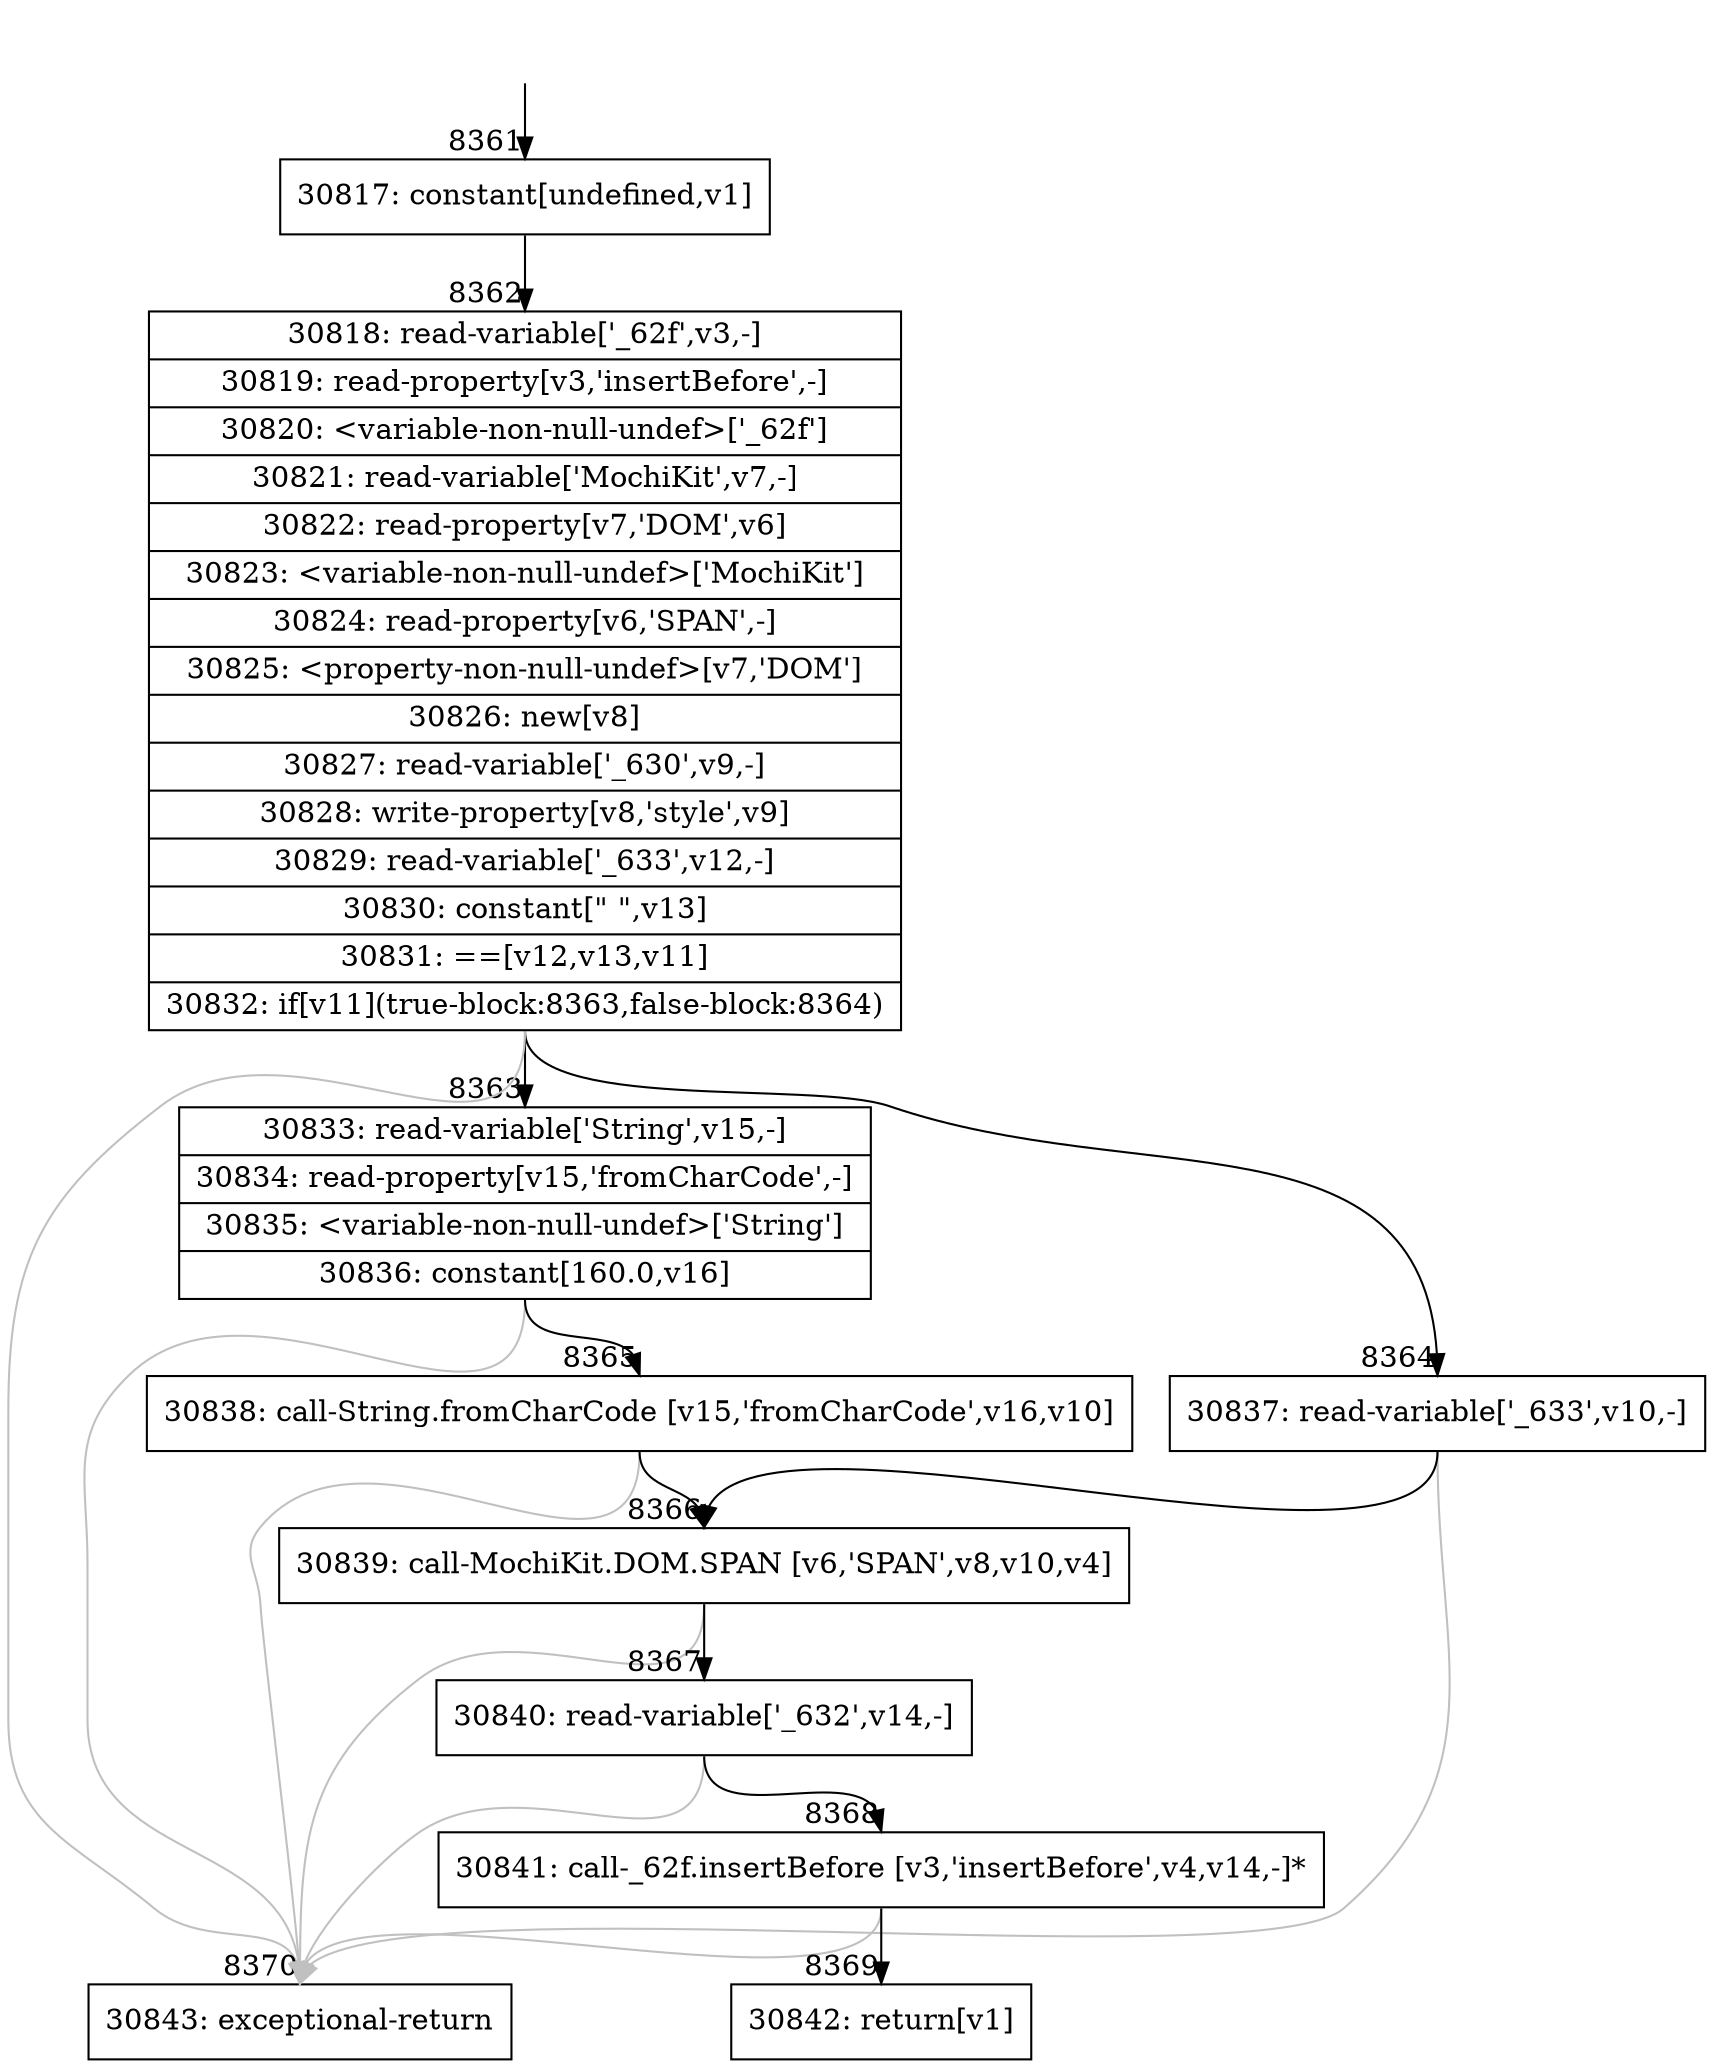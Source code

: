 digraph {
rankdir="TD"
BB_entry554[shape=none,label=""];
BB_entry554 -> BB8361 [tailport=s, headport=n, headlabel="    8361"]
BB8361 [shape=record label="{30817: constant[undefined,v1]}" ] 
BB8361 -> BB8362 [tailport=s, headport=n, headlabel="      8362"]
BB8362 [shape=record label="{30818: read-variable['_62f',v3,-]|30819: read-property[v3,'insertBefore',-]|30820: \<variable-non-null-undef\>['_62f']|30821: read-variable['MochiKit',v7,-]|30822: read-property[v7,'DOM',v6]|30823: \<variable-non-null-undef\>['MochiKit']|30824: read-property[v6,'SPAN',-]|30825: \<property-non-null-undef\>[v7,'DOM']|30826: new[v8]|30827: read-variable['_630',v9,-]|30828: write-property[v8,'style',v9]|30829: read-variable['_633',v12,-]|30830: constant[\" \",v13]|30831: ==[v12,v13,v11]|30832: if[v11](true-block:8363,false-block:8364)}" ] 
BB8362 -> BB8363 [tailport=s, headport=n, headlabel="      8363"]
BB8362 -> BB8364 [tailport=s, headport=n, headlabel="      8364"]
BB8362 -> BB8370 [tailport=s, headport=n, color=gray, headlabel="      8370"]
BB8363 [shape=record label="{30833: read-variable['String',v15,-]|30834: read-property[v15,'fromCharCode',-]|30835: \<variable-non-null-undef\>['String']|30836: constant[160.0,v16]}" ] 
BB8363 -> BB8365 [tailport=s, headport=n, headlabel="      8365"]
BB8363 -> BB8370 [tailport=s, headport=n, color=gray]
BB8364 [shape=record label="{30837: read-variable['_633',v10,-]}" ] 
BB8364 -> BB8366 [tailport=s, headport=n, headlabel="      8366"]
BB8364 -> BB8370 [tailport=s, headport=n, color=gray]
BB8365 [shape=record label="{30838: call-String.fromCharCode [v15,'fromCharCode',v16,v10]}" ] 
BB8365 -> BB8366 [tailport=s, headport=n]
BB8365 -> BB8370 [tailport=s, headport=n, color=gray]
BB8366 [shape=record label="{30839: call-MochiKit.DOM.SPAN [v6,'SPAN',v8,v10,v4]}" ] 
BB8366 -> BB8367 [tailport=s, headport=n, headlabel="      8367"]
BB8366 -> BB8370 [tailport=s, headport=n, color=gray]
BB8367 [shape=record label="{30840: read-variable['_632',v14,-]}" ] 
BB8367 -> BB8368 [tailport=s, headport=n, headlabel="      8368"]
BB8367 -> BB8370 [tailport=s, headport=n, color=gray]
BB8368 [shape=record label="{30841: call-_62f.insertBefore [v3,'insertBefore',v4,v14,-]*}" ] 
BB8368 -> BB8369 [tailport=s, headport=n, headlabel="      8369"]
BB8368 -> BB8370 [tailport=s, headport=n, color=gray]
BB8369 [shape=record label="{30842: return[v1]}" ] 
BB8370 [shape=record label="{30843: exceptional-return}" ] 
//#$~ 6028
}
